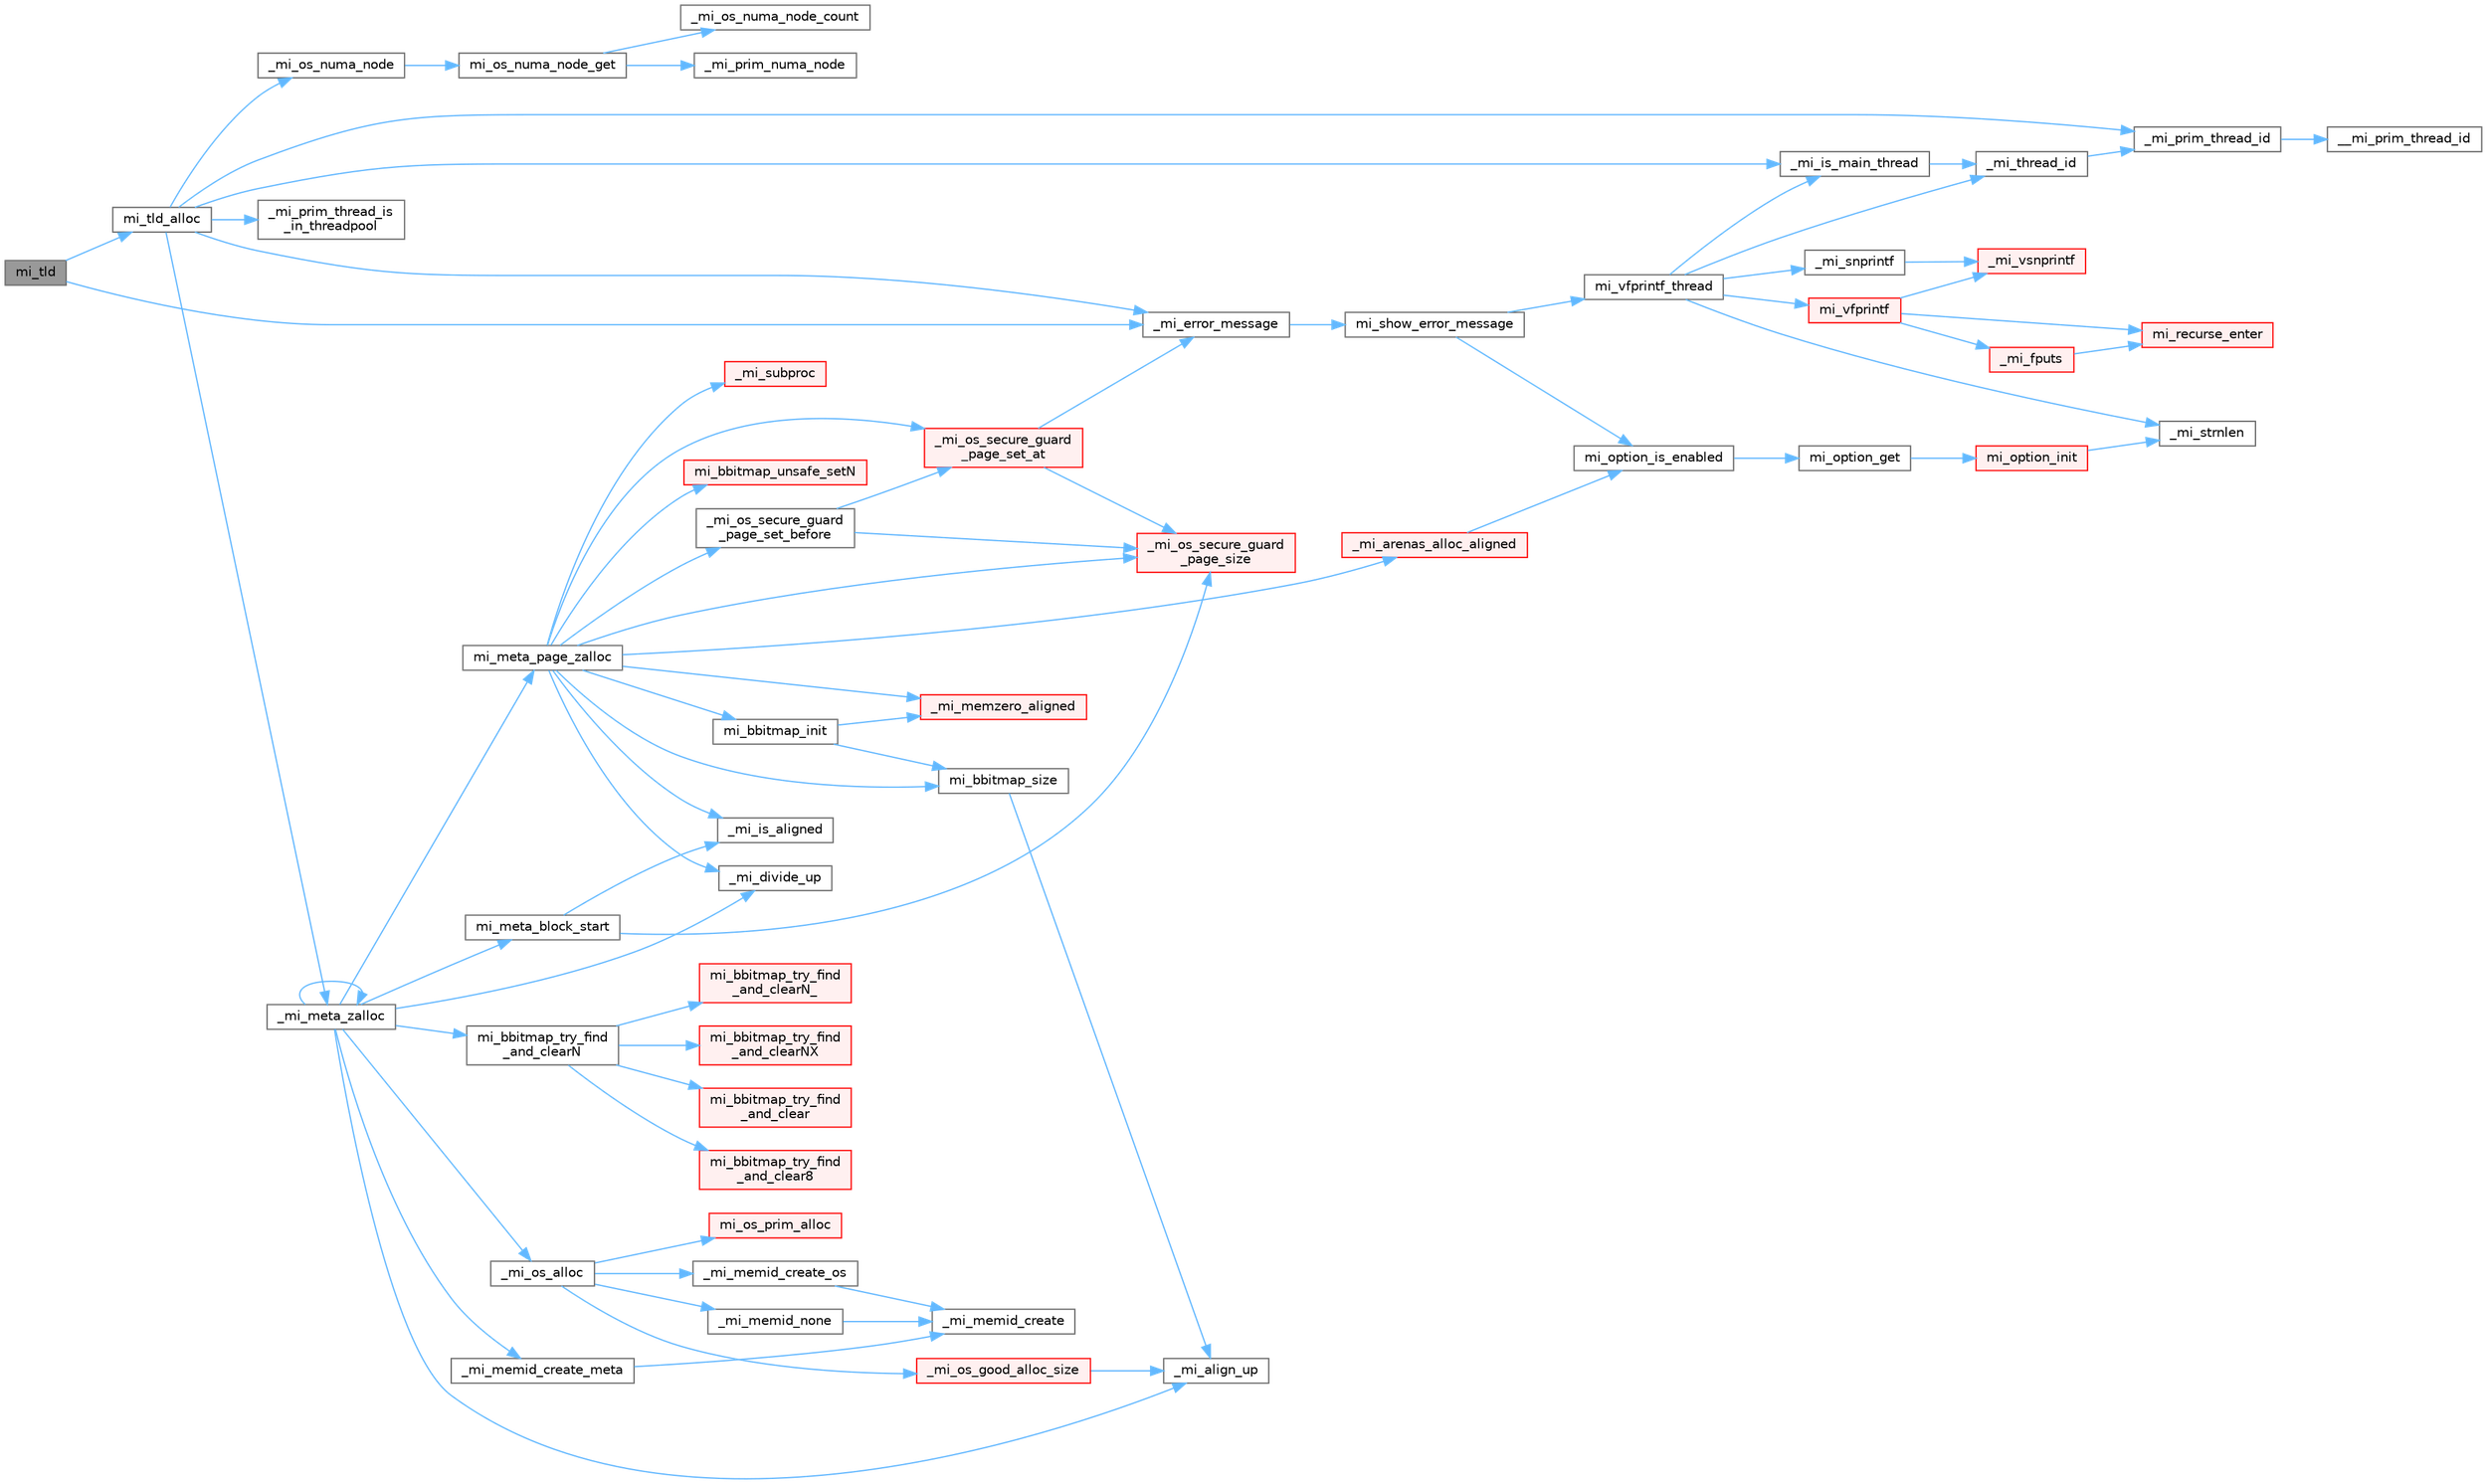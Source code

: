 digraph "mi_tld"
{
 // LATEX_PDF_SIZE
  bgcolor="transparent";
  edge [fontname=Helvetica,fontsize=10,labelfontname=Helvetica,labelfontsize=10];
  node [fontname=Helvetica,fontsize=10,shape=box,height=0.2,width=0.4];
  rankdir="LR";
  Node1 [id="Node000001",label="mi_tld",height=0.2,width=0.4,color="gray40", fillcolor="grey60", style="filled", fontcolor="black",tooltip=" "];
  Node1 -> Node2 [id="edge72_Node000001_Node000002",color="steelblue1",style="solid",tooltip=" "];
  Node2 [id="Node000002",label="_mi_error_message",height=0.2,width=0.4,color="grey40", fillcolor="white", style="filled",URL="$options_8c.html#a2bebc073bcaac71658e57bb260c2e426",tooltip=" "];
  Node2 -> Node3 [id="edge73_Node000002_Node000003",color="steelblue1",style="solid",tooltip=" "];
  Node3 [id="Node000003",label="mi_show_error_message",height=0.2,width=0.4,color="grey40", fillcolor="white", style="filled",URL="$options_8c.html#a025f32c63014753e87fd7a579d2bb8aa",tooltip=" "];
  Node3 -> Node4 [id="edge74_Node000003_Node000004",color="steelblue1",style="solid",tooltip=" "];
  Node4 [id="Node000004",label="mi_option_is_enabled",height=0.2,width=0.4,color="grey40", fillcolor="white", style="filled",URL="$group__options.html#ga459ad98f18b3fc9275474807fe0ca188",tooltip=" "];
  Node4 -> Node5 [id="edge75_Node000004_Node000005",color="steelblue1",style="solid",tooltip=" "];
  Node5 [id="Node000005",label="mi_option_get",height=0.2,width=0.4,color="grey40", fillcolor="white", style="filled",URL="$group__options.html#ga7e8af195cc81d3fa64ccf2662caa565a",tooltip=" "];
  Node5 -> Node6 [id="edge76_Node000005_Node000006",color="steelblue1",style="solid",tooltip=" "];
  Node6 [id="Node000006",label="mi_option_init",height=0.2,width=0.4,color="red", fillcolor="#FFF0F0", style="filled",URL="$options_8c.html#a61970c5b942f29a5dea8a39742421cfe",tooltip=" "];
  Node6 -> Node14 [id="edge77_Node000006_Node000014",color="steelblue1",style="solid",tooltip=" "];
  Node14 [id="Node000014",label="_mi_strnlen",height=0.2,width=0.4,color="grey40", fillcolor="white", style="filled",URL="$libc_8c.html#ae8577fe0d9bbe3fb90d2169caa1af943",tooltip=" "];
  Node3 -> Node18 [id="edge78_Node000003_Node000018",color="steelblue1",style="solid",tooltip=" "];
  Node18 [id="Node000018",label="mi_vfprintf_thread",height=0.2,width=0.4,color="grey40", fillcolor="white", style="filled",URL="$options_8c.html#a4af8263c139d04a876914f39024a7424",tooltip=" "];
  Node18 -> Node19 [id="edge79_Node000018_Node000019",color="steelblue1",style="solid",tooltip=" "];
  Node19 [id="Node000019",label="_mi_is_main_thread",height=0.2,width=0.4,color="grey40", fillcolor="white", style="filled",URL="$_e_a_s_t_l_2packages_2mimalloc_2src_2init_8c.html#a008e0a28e7c86b15a04094d595e2c327",tooltip=" "];
  Node19 -> Node20 [id="edge80_Node000019_Node000020",color="steelblue1",style="solid",tooltip=" "];
  Node20 [id="Node000020",label="_mi_thread_id",height=0.2,width=0.4,color="grey40", fillcolor="white", style="filled",URL="$_e_a_s_t_l_2packages_2mimalloc_2src_2init_8c.html#a43068a36d7dea6ccf1e3558a27e22993",tooltip=" "];
  Node20 -> Node21 [id="edge81_Node000020_Node000021",color="steelblue1",style="solid",tooltip=" "];
  Node21 [id="Node000021",label="_mi_prim_thread_id",height=0.2,width=0.4,color="grey40", fillcolor="white", style="filled",URL="$prim_8h.html#a3875c92cbb791d0a7c69bc1fd2df6804",tooltip=" "];
  Node21 -> Node22 [id="edge82_Node000021_Node000022",color="steelblue1",style="solid",tooltip=" "];
  Node22 [id="Node000022",label="__mi_prim_thread_id",height=0.2,width=0.4,color="grey40", fillcolor="white", style="filled",URL="$prim_8h.html#a42ea20cb0253ec21dff5f6770927df20",tooltip=" "];
  Node18 -> Node23 [id="edge83_Node000018_Node000023",color="steelblue1",style="solid",tooltip=" "];
  Node23 [id="Node000023",label="_mi_snprintf",height=0.2,width=0.4,color="grey40", fillcolor="white", style="filled",URL="$libc_8c.html#a6c2f4673e3317f332571bc1bec18c49b",tooltip=" "];
  Node23 -> Node24 [id="edge84_Node000023_Node000024",color="steelblue1",style="solid",tooltip=" "];
  Node24 [id="Node000024",label="_mi_vsnprintf",height=0.2,width=0.4,color="red", fillcolor="#FFF0F0", style="filled",URL="$libc_8c.html#a8991188606f00dc8665aa14d8e7dab83",tooltip=" "];
  Node18 -> Node14 [id="edge85_Node000018_Node000014",color="steelblue1",style="solid",tooltip=" "];
  Node18 -> Node20 [id="edge86_Node000018_Node000020",color="steelblue1",style="solid",tooltip=" "];
  Node18 -> Node30 [id="edge87_Node000018_Node000030",color="steelblue1",style="solid",tooltip=" "];
  Node30 [id="Node000030",label="mi_vfprintf",height=0.2,width=0.4,color="red", fillcolor="#FFF0F0", style="filled",URL="$options_8c.html#a1f31f62f178fb5309451aa44c8d25327",tooltip=" "];
  Node30 -> Node31 [id="edge88_Node000030_Node000031",color="steelblue1",style="solid",tooltip=" "];
  Node31 [id="Node000031",label="_mi_fputs",height=0.2,width=0.4,color="red", fillcolor="#FFF0F0", style="filled",URL="$options_8c.html#a74eecad8676654f59f427a84ccc5c19d",tooltip=" "];
  Node31 -> Node32 [id="edge89_Node000031_Node000032",color="steelblue1",style="solid",tooltip=" "];
  Node32 [id="Node000032",label="mi_recurse_enter",height=0.2,width=0.4,color="red", fillcolor="#FFF0F0", style="filled",URL="$options_8c.html#a1fdb7bd3b10624ddeabe0988c52a1285",tooltip=" "];
  Node30 -> Node24 [id="edge90_Node000030_Node000024",color="steelblue1",style="solid",tooltip=" "];
  Node30 -> Node32 [id="edge91_Node000030_Node000032",color="steelblue1",style="solid",tooltip=" "];
  Node1 -> Node39 [id="edge92_Node000001_Node000039",color="steelblue1",style="solid",tooltip=" "];
  Node39 [id="Node000039",label="mi_tld_alloc",height=0.2,width=0.4,color="grey40", fillcolor="white", style="filled",URL="$_e_a_s_t_l_2packages_2mimalloc_2src_2init_8c.html#a69e326a3e850840d14a624a21cf66520",tooltip=" "];
  Node39 -> Node2 [id="edge93_Node000039_Node000002",color="steelblue1",style="solid",tooltip=" "];
  Node39 -> Node19 [id="edge94_Node000039_Node000019",color="steelblue1",style="solid",tooltip=" "];
  Node39 -> Node40 [id="edge95_Node000039_Node000040",color="steelblue1",style="solid",tooltip=" "];
  Node40 [id="Node000040",label="_mi_meta_zalloc",height=0.2,width=0.4,color="grey40", fillcolor="white", style="filled",URL="$arena-meta_8c.html#a31a659497b10a801687c27c99ab780ae",tooltip=" "];
  Node40 -> Node41 [id="edge96_Node000040_Node000041",color="steelblue1",style="solid",tooltip=" "];
  Node41 [id="Node000041",label="_mi_align_up",height=0.2,width=0.4,color="grey40", fillcolor="white", style="filled",URL="$_e_a_s_t_l_2packages_2mimalloc_2include_2mimalloc_2internal_8h.html#a7f35944d44d8a16365072023dd19e0da",tooltip=" "];
  Node40 -> Node42 [id="edge97_Node000040_Node000042",color="steelblue1",style="solid",tooltip=" "];
  Node42 [id="Node000042",label="_mi_divide_up",height=0.2,width=0.4,color="grey40", fillcolor="white", style="filled",URL="$_e_a_s_t_l_2packages_2mimalloc_2include_2mimalloc_2internal_8h.html#a693e5b64e9a4644c716974dda2395edc",tooltip=" "];
  Node40 -> Node43 [id="edge98_Node000040_Node000043",color="steelblue1",style="solid",tooltip=" "];
  Node43 [id="Node000043",label="_mi_memid_create_meta",height=0.2,width=0.4,color="grey40", fillcolor="white", style="filled",URL="$_e_a_s_t_l_2packages_2mimalloc_2include_2mimalloc_2internal_8h.html#abe6a939e19dc8bd746a6aaa6de9f1bf0",tooltip=" "];
  Node43 -> Node44 [id="edge99_Node000043_Node000044",color="steelblue1",style="solid",tooltip=" "];
  Node44 [id="Node000044",label="_mi_memid_create",height=0.2,width=0.4,color="grey40", fillcolor="white", style="filled",URL="$_e_a_s_t_l_2packages_2mimalloc_2include_2mimalloc_2internal_8h.html#a666352100ead3b22c4cd8ac803b1b1f8",tooltip=" "];
  Node40 -> Node40 [id="edge100_Node000040_Node000040",color="steelblue1",style="solid",tooltip=" "];
  Node40 -> Node45 [id="edge101_Node000040_Node000045",color="steelblue1",style="solid",tooltip=" "];
  Node45 [id="Node000045",label="_mi_os_alloc",height=0.2,width=0.4,color="grey40", fillcolor="white", style="filled",URL="$os_8c.html#adda37bbacbf064719f3398bc4c8de08f",tooltip=" "];
  Node45 -> Node46 [id="edge102_Node000045_Node000046",color="steelblue1",style="solid",tooltip=" "];
  Node46 [id="Node000046",label="_mi_memid_create_os",height=0.2,width=0.4,color="grey40", fillcolor="white", style="filled",URL="$_e_a_s_t_l_2packages_2mimalloc_2include_2mimalloc_2internal_8h.html#a09383ef9229fc236d59aadf1acc9268c",tooltip=" "];
  Node46 -> Node44 [id="edge103_Node000046_Node000044",color="steelblue1",style="solid",tooltip=" "];
  Node45 -> Node47 [id="edge104_Node000045_Node000047",color="steelblue1",style="solid",tooltip=" "];
  Node47 [id="Node000047",label="_mi_memid_none",height=0.2,width=0.4,color="grey40", fillcolor="white", style="filled",URL="$_e_a_s_t_l_2packages_2mimalloc_2include_2mimalloc_2internal_8h.html#a130091d8591ac82c587dace216eca4d2",tooltip=" "];
  Node47 -> Node44 [id="edge105_Node000047_Node000044",color="steelblue1",style="solid",tooltip=" "];
  Node45 -> Node48 [id="edge106_Node000045_Node000048",color="steelblue1",style="solid",tooltip=" "];
  Node48 [id="Node000048",label="_mi_os_good_alloc_size",height=0.2,width=0.4,color="red", fillcolor="#FFF0F0", style="filled",URL="$os_8c.html#aa30b56bf7b30da1c4f35323cfccce4f1",tooltip=" "];
  Node48 -> Node41 [id="edge107_Node000048_Node000041",color="steelblue1",style="solid",tooltip=" "];
  Node45 -> Node50 [id="edge108_Node000045_Node000050",color="steelblue1",style="solid",tooltip=" "];
  Node50 [id="Node000050",label="mi_os_prim_alloc",height=0.2,width=0.4,color="red", fillcolor="#FFF0F0", style="filled",URL="$os_8c.html#ac50f6ac4cacc85db44bcdfbe89f941b8",tooltip=" "];
  Node40 -> Node77 [id="edge109_Node000040_Node000077",color="steelblue1",style="solid",tooltip=" "];
  Node77 [id="Node000077",label="mi_bbitmap_try_find\l_and_clearN",height=0.2,width=0.4,color="grey40", fillcolor="white", style="filled",URL="$bitmap_8h.html#a68973af6da3993bcf5f6e14bd5395e0e",tooltip=" "];
  Node77 -> Node78 [id="edge110_Node000077_Node000078",color="steelblue1",style="solid",tooltip=" "];
  Node78 [id="Node000078",label="mi_bbitmap_try_find\l_and_clear",height=0.2,width=0.4,color="red", fillcolor="#FFF0F0", style="filled",URL="$bitmap_8c.html#af4021b82102a0099956ce78b094ef754",tooltip=" "];
  Node77 -> Node108 [id="edge111_Node000077_Node000108",color="steelblue1",style="solid",tooltip=" "];
  Node108 [id="Node000108",label="mi_bbitmap_try_find\l_and_clear8",height=0.2,width=0.4,color="red", fillcolor="#FFF0F0", style="filled",URL="$bitmap_8c.html#a1cea740ac26cb096d1af87f0ccf155e6",tooltip=" "];
  Node77 -> Node114 [id="edge112_Node000077_Node000114",color="steelblue1",style="solid",tooltip=" "];
  Node114 [id="Node000114",label="mi_bbitmap_try_find\l_and_clearN_",height=0.2,width=0.4,color="red", fillcolor="#FFF0F0", style="filled",URL="$bitmap_8c.html#a5a1cbdadcced2fcfd0c3bc12e797fdd3",tooltip=" "];
  Node77 -> Node126 [id="edge113_Node000077_Node000126",color="steelblue1",style="solid",tooltip=" "];
  Node126 [id="Node000126",label="mi_bbitmap_try_find\l_and_clearNX",height=0.2,width=0.4,color="red", fillcolor="#FFF0F0", style="filled",URL="$bitmap_8c.html#a39dd151902e207638aac95877e04e7b3",tooltip=" "];
  Node40 -> Node128 [id="edge114_Node000040_Node000128",color="steelblue1",style="solid",tooltip=" "];
  Node128 [id="Node000128",label="mi_meta_block_start",height=0.2,width=0.4,color="grey40", fillcolor="white", style="filled",URL="$arena-meta_8c.html#aeece3fac418407c81bab2ef651ea35a6",tooltip=" "];
  Node128 -> Node64 [id="edge115_Node000128_Node000064",color="steelblue1",style="solid",tooltip=" "];
  Node64 [id="Node000064",label="_mi_is_aligned",height=0.2,width=0.4,color="grey40", fillcolor="white", style="filled",URL="$_e_a_s_t_l_2packages_2mimalloc_2include_2mimalloc_2internal_8h.html#ad446ae4d82cbdbd78dfbe46fa2330555",tooltip=" "];
  Node128 -> Node129 [id="edge116_Node000128_Node000129",color="steelblue1",style="solid",tooltip=" "];
  Node129 [id="Node000129",label="_mi_os_secure_guard\l_page_size",height=0.2,width=0.4,color="red", fillcolor="#FFF0F0", style="filled",URL="$os_8c.html#a2daf38bcf9e1a42db5038d237354fbe2",tooltip=" "];
  Node40 -> Node131 [id="edge117_Node000040_Node000131",color="steelblue1",style="solid",tooltip=" "];
  Node131 [id="Node000131",label="mi_meta_page_zalloc",height=0.2,width=0.4,color="grey40", fillcolor="white", style="filled",URL="$arena-meta_8c.html#a2c5c527039fe8a63d9fdca08d1a83ba9",tooltip=" "];
  Node131 -> Node132 [id="edge118_Node000131_Node000132",color="steelblue1",style="solid",tooltip=" "];
  Node132 [id="Node000132",label="_mi_arenas_alloc_aligned",height=0.2,width=0.4,color="red", fillcolor="#FFF0F0", style="filled",URL="$arena_8c.html#ac3ca9c0300ae2a2e700ec85ebe85d461",tooltip=" "];
  Node132 -> Node4 [id="edge119_Node000132_Node000004",color="steelblue1",style="solid",tooltip=" "];
  Node131 -> Node42 [id="edge120_Node000131_Node000042",color="steelblue1",style="solid",tooltip=" "];
  Node131 -> Node64 [id="edge121_Node000131_Node000064",color="steelblue1",style="solid",tooltip=" "];
  Node131 -> Node199 [id="edge122_Node000131_Node000199",color="steelblue1",style="solid",tooltip=" "];
  Node199 [id="Node000199",label="_mi_memzero_aligned",height=0.2,width=0.4,color="red", fillcolor="#FFF0F0", style="filled",URL="$_e_a_s_t_l_2packages_2mimalloc_2include_2mimalloc_2internal_8h.html#aa1d3beee9d492fc175ac2584e50fd8ea",tooltip=" "];
  Node131 -> Node196 [id="edge123_Node000131_Node000196",color="steelblue1",style="solid",tooltip=" "];
  Node196 [id="Node000196",label="_mi_os_secure_guard\l_page_set_at",height=0.2,width=0.4,color="red", fillcolor="#FFF0F0", style="filled",URL="$os_8c.html#ab8a90f7c45f09eeb46adb1677f438827",tooltip=" "];
  Node196 -> Node2 [id="edge124_Node000196_Node000002",color="steelblue1",style="solid",tooltip=" "];
  Node196 -> Node129 [id="edge125_Node000196_Node000129",color="steelblue1",style="solid",tooltip=" "];
  Node131 -> Node195 [id="edge126_Node000131_Node000195",color="steelblue1",style="solid",tooltip=" "];
  Node195 [id="Node000195",label="_mi_os_secure_guard\l_page_set_before",height=0.2,width=0.4,color="grey40", fillcolor="white", style="filled",URL="$os_8c.html#aac8deca2b283afa161d538be5b073e23",tooltip=" "];
  Node195 -> Node196 [id="edge127_Node000195_Node000196",color="steelblue1",style="solid",tooltip=" "];
  Node195 -> Node129 [id="edge128_Node000195_Node000129",color="steelblue1",style="solid",tooltip=" "];
  Node131 -> Node129 [id="edge129_Node000131_Node000129",color="steelblue1",style="solid",tooltip=" "];
  Node131 -> Node161 [id="edge130_Node000131_Node000161",color="steelblue1",style="solid",tooltip=" "];
  Node161 [id="Node000161",label="_mi_subproc",height=0.2,width=0.4,color="red", fillcolor="#FFF0F0", style="filled",URL="$_e_a_s_t_l_2packages_2mimalloc_2src_2init_8c.html#ad7ba0b811f08490a3e64e9a7b3a03486",tooltip=" "];
  Node131 -> Node198 [id="edge131_Node000131_Node000198",color="steelblue1",style="solid",tooltip=" "];
  Node198 [id="Node000198",label="mi_bbitmap_init",height=0.2,width=0.4,color="grey40", fillcolor="white", style="filled",URL="$bitmap_8c.html#a4bd0f59fd39f7ef532ecf6379640103a",tooltip=" "];
  Node198 -> Node199 [id="edge132_Node000198_Node000199",color="steelblue1",style="solid",tooltip=" "];
  Node198 -> Node201 [id="edge133_Node000198_Node000201",color="steelblue1",style="solid",tooltip=" "];
  Node201 [id="Node000201",label="mi_bbitmap_size",height=0.2,width=0.4,color="grey40", fillcolor="white", style="filled",URL="$bitmap_8c.html#a065d698438c0e7f252b96706e9ed3f8e",tooltip=" "];
  Node201 -> Node41 [id="edge134_Node000201_Node000041",color="steelblue1",style="solid",tooltip=" "];
  Node131 -> Node201 [id="edge135_Node000131_Node000201",color="steelblue1",style="solid",tooltip=" "];
  Node131 -> Node210 [id="edge136_Node000131_Node000210",color="steelblue1",style="solid",tooltip=" "];
  Node210 [id="Node000210",label="mi_bbitmap_unsafe_setN",height=0.2,width=0.4,color="red", fillcolor="#FFF0F0", style="filled",URL="$bitmap_8c.html#a370a9392dc0bbcf78d5ff77ca2a9e15b",tooltip=" "];
  Node39 -> Node241 [id="edge137_Node000039_Node000241",color="steelblue1",style="solid",tooltip=" "];
  Node241 [id="Node000241",label="_mi_os_numa_node",height=0.2,width=0.4,color="grey40", fillcolor="white", style="filled",URL="$os_8c.html#a87bf5dee86fa26ec1cfb519539d1c7aa",tooltip=" "];
  Node241 -> Node242 [id="edge138_Node000241_Node000242",color="steelblue1",style="solid",tooltip=" "];
  Node242 [id="Node000242",label="mi_os_numa_node_get",height=0.2,width=0.4,color="grey40", fillcolor="white", style="filled",URL="$os_8c.html#a951856b6c151081805f4216eb8de02df",tooltip=" "];
  Node242 -> Node243 [id="edge139_Node000242_Node000243",color="steelblue1",style="solid",tooltip=" "];
  Node243 [id="Node000243",label="_mi_os_numa_node_count",height=0.2,width=0.4,color="grey40", fillcolor="white", style="filled",URL="$_e_a_s_t_l_2packages_2mimalloc_2include_2mimalloc_2internal_8h.html#a7104e74ef3302f691be1cca5120f1349",tooltip=" "];
  Node242 -> Node244 [id="edge140_Node000242_Node000244",color="steelblue1",style="solid",tooltip=" "];
  Node244 [id="Node000244",label="_mi_prim_numa_node",height=0.2,width=0.4,color="grey40", fillcolor="white", style="filled",URL="$windows_2prim_8c.html#a933262d22f5d4ebb70599b45c3104236",tooltip=" "];
  Node39 -> Node21 [id="edge141_Node000039_Node000021",color="steelblue1",style="solid",tooltip=" "];
  Node39 -> Node245 [id="edge142_Node000039_Node000245",color="steelblue1",style="solid",tooltip=" "];
  Node245 [id="Node000245",label="_mi_prim_thread_is\l_in_threadpool",height=0.2,width=0.4,color="grey40", fillcolor="white", style="filled",URL="$windows_2prim_8c.html#aeb1429fbac0d95c6d38a018007360ba4",tooltip=" "];
}
